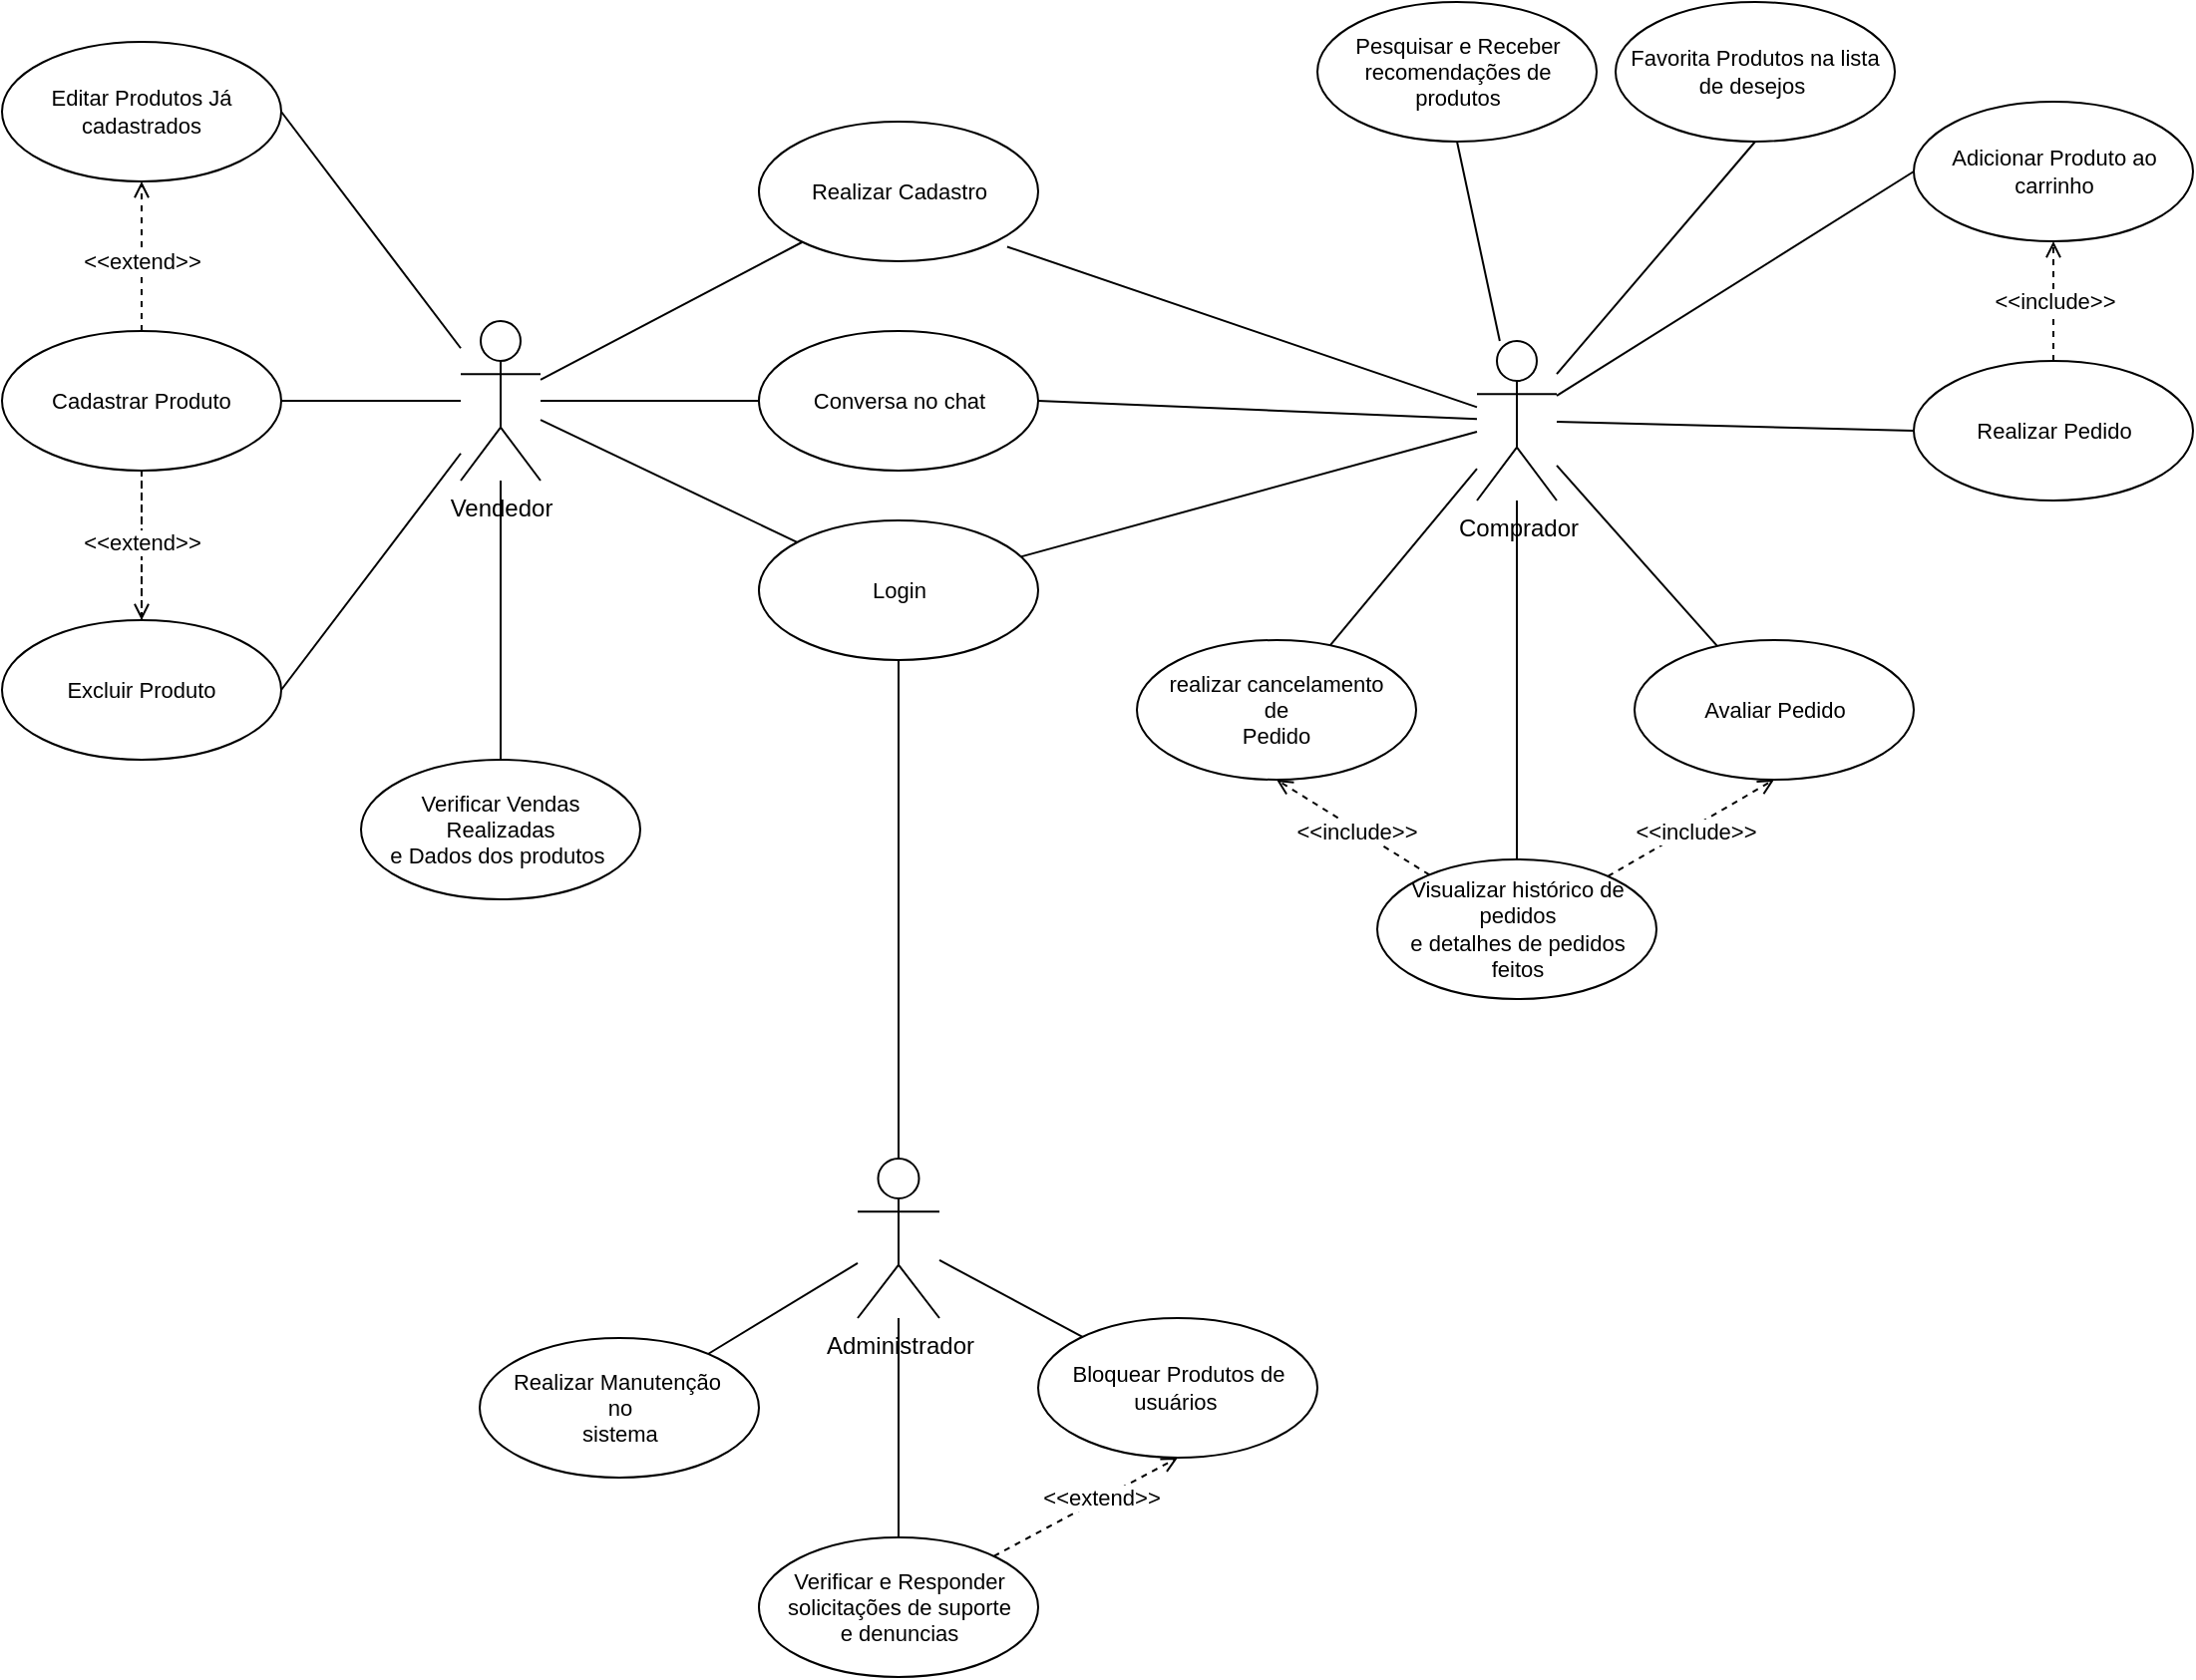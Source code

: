 <mxfile version="21.3.4" type="github">
  <diagram name="Página-1" id="hQvVK7cvd6CQwP3TDFYW">
    <mxGraphModel dx="3149" dy="1293" grid="1" gridSize="10" guides="1" tooltips="1" connect="1" arrows="1" fold="1" page="1" pageScale="1" pageWidth="827" pageHeight="1169" math="0" shadow="0">
      <root>
        <mxCell id="0" />
        <mxCell id="1" parent="0" />
        <mxCell id="j9FKQ9DVJ2H4PCv3UH9r-18" style="edgeStyle=none;shape=connector;rounded=0;orthogonalLoop=1;jettySize=auto;html=1;labelBackgroundColor=default;strokeColor=default;fontFamily=Helvetica;fontSize=11;fontColor=default;endArrow=none;endFill=0;" edge="1" parent="1" source="j9FKQ9DVJ2H4PCv3UH9r-4" target="j9FKQ9DVJ2H4PCv3UH9r-17">
          <mxGeometry relative="1" as="geometry" />
        </mxCell>
        <mxCell id="j9FKQ9DVJ2H4PCv3UH9r-27" style="edgeStyle=none;shape=connector;rounded=0;orthogonalLoop=1;jettySize=auto;html=1;labelBackgroundColor=default;strokeColor=default;fontFamily=Helvetica;fontSize=11;fontColor=default;endArrow=none;endFill=0;" edge="1" parent="1" source="j9FKQ9DVJ2H4PCv3UH9r-4" target="j9FKQ9DVJ2H4PCv3UH9r-22">
          <mxGeometry relative="1" as="geometry" />
        </mxCell>
        <mxCell id="j9FKQ9DVJ2H4PCv3UH9r-28" style="edgeStyle=none;shape=connector;rounded=0;orthogonalLoop=1;jettySize=auto;html=1;entryX=1;entryY=0.5;entryDx=0;entryDy=0;labelBackgroundColor=default;strokeColor=default;fontFamily=Helvetica;fontSize=11;fontColor=default;endArrow=none;endFill=0;" edge="1" parent="1" source="j9FKQ9DVJ2H4PCv3UH9r-4" target="j9FKQ9DVJ2H4PCv3UH9r-23">
          <mxGeometry relative="1" as="geometry" />
        </mxCell>
        <mxCell id="j9FKQ9DVJ2H4PCv3UH9r-29" style="edgeStyle=none;shape=connector;rounded=0;orthogonalLoop=1;jettySize=auto;html=1;entryX=1;entryY=0.5;entryDx=0;entryDy=0;labelBackgroundColor=default;strokeColor=default;fontFamily=Helvetica;fontSize=11;fontColor=default;endArrow=none;endFill=0;" edge="1" parent="1" source="j9FKQ9DVJ2H4PCv3UH9r-4" target="j9FKQ9DVJ2H4PCv3UH9r-20">
          <mxGeometry relative="1" as="geometry" />
        </mxCell>
        <mxCell id="j9FKQ9DVJ2H4PCv3UH9r-42" style="edgeStyle=none;shape=connector;rounded=0;orthogonalLoop=1;jettySize=auto;html=1;entryX=0.5;entryY=0;entryDx=0;entryDy=0;labelBackgroundColor=default;strokeColor=default;fontFamily=Helvetica;fontSize=11;fontColor=default;endArrow=none;endFill=0;" edge="1" parent="1" source="j9FKQ9DVJ2H4PCv3UH9r-4" target="j9FKQ9DVJ2H4PCv3UH9r-41">
          <mxGeometry relative="1" as="geometry" />
        </mxCell>
        <mxCell id="j9FKQ9DVJ2H4PCv3UH9r-59" style="edgeStyle=none;shape=connector;rounded=0;orthogonalLoop=1;jettySize=auto;html=1;entryX=0;entryY=0.5;entryDx=0;entryDy=0;labelBackgroundColor=default;strokeColor=default;fontFamily=Helvetica;fontSize=11;fontColor=default;endArrow=none;endFill=0;" edge="1" parent="1" source="j9FKQ9DVJ2H4PCv3UH9r-4" target="j9FKQ9DVJ2H4PCv3UH9r-58">
          <mxGeometry relative="1" as="geometry" />
        </mxCell>
        <mxCell id="j9FKQ9DVJ2H4PCv3UH9r-4" value="Vendedor" style="shape=umlActor;verticalLabelPosition=bottom;verticalAlign=top;html=1;outlineConnect=0;" vertex="1" parent="1">
          <mxGeometry x="-519" y="210" width="40" height="80" as="geometry" />
        </mxCell>
        <mxCell id="j9FKQ9DVJ2H4PCv3UH9r-5" value="Administrador" style="shape=umlActor;verticalLabelPosition=bottom;verticalAlign=top;html=1;outlineConnect=0;" vertex="1" parent="1">
          <mxGeometry x="-320" y="630" width="41" height="80" as="geometry" />
        </mxCell>
        <mxCell id="j9FKQ9DVJ2H4PCv3UH9r-19" style="edgeStyle=none;shape=connector;rounded=0;orthogonalLoop=1;jettySize=auto;html=1;entryX=0.889;entryY=0.896;entryDx=0;entryDy=0;entryPerimeter=0;labelBackgroundColor=default;strokeColor=default;fontFamily=Helvetica;fontSize=11;fontColor=default;endArrow=none;endFill=0;" edge="1" parent="1" source="j9FKQ9DVJ2H4PCv3UH9r-6" target="j9FKQ9DVJ2H4PCv3UH9r-17">
          <mxGeometry relative="1" as="geometry" />
        </mxCell>
        <mxCell id="j9FKQ9DVJ2H4PCv3UH9r-66" style="edgeStyle=none;shape=connector;rounded=0;orthogonalLoop=1;jettySize=auto;html=1;entryX=0.5;entryY=1;entryDx=0;entryDy=0;labelBackgroundColor=default;strokeColor=default;fontFamily=Helvetica;fontSize=11;fontColor=default;endArrow=none;endFill=0;" edge="1" parent="1" source="j9FKQ9DVJ2H4PCv3UH9r-6" target="j9FKQ9DVJ2H4PCv3UH9r-54">
          <mxGeometry relative="1" as="geometry" />
        </mxCell>
        <mxCell id="j9FKQ9DVJ2H4PCv3UH9r-67" style="edgeStyle=none;shape=connector;rounded=0;orthogonalLoop=1;jettySize=auto;html=1;entryX=0;entryY=0.5;entryDx=0;entryDy=0;labelBackgroundColor=default;strokeColor=default;fontFamily=Helvetica;fontSize=11;fontColor=default;endArrow=none;endFill=0;" edge="1" parent="1" source="j9FKQ9DVJ2H4PCv3UH9r-6" target="j9FKQ9DVJ2H4PCv3UH9r-55">
          <mxGeometry relative="1" as="geometry" />
        </mxCell>
        <mxCell id="j9FKQ9DVJ2H4PCv3UH9r-68" style="edgeStyle=none;shape=connector;rounded=0;orthogonalLoop=1;jettySize=auto;html=1;entryX=0;entryY=0.5;entryDx=0;entryDy=0;labelBackgroundColor=default;strokeColor=default;fontFamily=Helvetica;fontSize=11;fontColor=default;endArrow=none;endFill=0;" edge="1" parent="1" source="j9FKQ9DVJ2H4PCv3UH9r-6" target="j9FKQ9DVJ2H4PCv3UH9r-56">
          <mxGeometry relative="1" as="geometry" />
        </mxCell>
        <mxCell id="j9FKQ9DVJ2H4PCv3UH9r-81" style="edgeStyle=none;shape=connector;rounded=0;orthogonalLoop=1;jettySize=auto;html=1;entryX=1;entryY=0.5;entryDx=0;entryDy=0;labelBackgroundColor=default;strokeColor=default;fontFamily=Helvetica;fontSize=11;fontColor=default;endArrow=none;endFill=0;" edge="1" parent="1" source="j9FKQ9DVJ2H4PCv3UH9r-6" target="j9FKQ9DVJ2H4PCv3UH9r-58">
          <mxGeometry relative="1" as="geometry" />
        </mxCell>
        <mxCell id="j9FKQ9DVJ2H4PCv3UH9r-82" style="edgeStyle=none;shape=connector;rounded=0;orthogonalLoop=1;jettySize=auto;html=1;entryX=0.5;entryY=1;entryDx=0;entryDy=0;labelBackgroundColor=default;strokeColor=default;fontFamily=Helvetica;fontSize=11;fontColor=default;endArrow=none;endFill=0;" edge="1" parent="1" source="j9FKQ9DVJ2H4PCv3UH9r-6" target="j9FKQ9DVJ2H4PCv3UH9r-52">
          <mxGeometry relative="1" as="geometry" />
        </mxCell>
        <mxCell id="j9FKQ9DVJ2H4PCv3UH9r-89" style="edgeStyle=none;shape=connector;rounded=0;orthogonalLoop=1;jettySize=auto;html=1;labelBackgroundColor=default;strokeColor=default;fontFamily=Helvetica;fontSize=11;fontColor=default;endArrow=none;endFill=0;" edge="1" parent="1" source="j9FKQ9DVJ2H4PCv3UH9r-6" target="j9FKQ9DVJ2H4PCv3UH9r-70">
          <mxGeometry relative="1" as="geometry" />
        </mxCell>
        <mxCell id="j9FKQ9DVJ2H4PCv3UH9r-6" value="Comprador" style="shape=umlActor;verticalLabelPosition=bottom;verticalAlign=top;html=1;outlineConnect=0;" vertex="1" parent="1">
          <mxGeometry x="-9.5" y="220" width="40" height="80" as="geometry" />
        </mxCell>
        <mxCell id="j9FKQ9DVJ2H4PCv3UH9r-14" style="edgeStyle=none;shape=connector;rounded=0;orthogonalLoop=1;jettySize=auto;html=1;labelBackgroundColor=default;strokeColor=default;fontFamily=Helvetica;fontSize=11;fontColor=default;endArrow=none;endFill=0;" edge="1" parent="1" source="j9FKQ9DVJ2H4PCv3UH9r-13" target="j9FKQ9DVJ2H4PCv3UH9r-6">
          <mxGeometry relative="1" as="geometry" />
        </mxCell>
        <mxCell id="j9FKQ9DVJ2H4PCv3UH9r-15" style="edgeStyle=none;shape=connector;rounded=0;orthogonalLoop=1;jettySize=auto;html=1;labelBackgroundColor=default;strokeColor=default;fontFamily=Helvetica;fontSize=11;fontColor=default;endArrow=none;endFill=0;" edge="1" parent="1" source="j9FKQ9DVJ2H4PCv3UH9r-13" target="j9FKQ9DVJ2H4PCv3UH9r-4">
          <mxGeometry relative="1" as="geometry" />
        </mxCell>
        <mxCell id="j9FKQ9DVJ2H4PCv3UH9r-16" style="edgeStyle=none;shape=connector;rounded=0;orthogonalLoop=1;jettySize=auto;html=1;labelBackgroundColor=default;strokeColor=default;fontFamily=Helvetica;fontSize=11;fontColor=default;endArrow=none;endFill=0;" edge="1" parent="1" source="j9FKQ9DVJ2H4PCv3UH9r-13" target="j9FKQ9DVJ2H4PCv3UH9r-5">
          <mxGeometry relative="1" as="geometry" />
        </mxCell>
        <mxCell id="j9FKQ9DVJ2H4PCv3UH9r-13" value="Login" style="ellipse;whiteSpace=wrap;html=1;fontFamily=Helvetica;fontSize=11;fontColor=default;" vertex="1" parent="1">
          <mxGeometry x="-369.5" y="310" width="140" height="70" as="geometry" />
        </mxCell>
        <mxCell id="j9FKQ9DVJ2H4PCv3UH9r-17" value="Realizar Cadastro" style="ellipse;whiteSpace=wrap;html=1;fontFamily=Helvetica;fontSize=11;fontColor=default;" vertex="1" parent="1">
          <mxGeometry x="-369.5" y="110" width="140" height="70" as="geometry" />
        </mxCell>
        <mxCell id="j9FKQ9DVJ2H4PCv3UH9r-34" style="edgeStyle=none;shape=connector;rounded=0;orthogonalLoop=1;jettySize=auto;html=1;exitX=0.5;exitY=0;exitDx=0;exitDy=0;labelBackgroundColor=default;strokeColor=default;fontFamily=Helvetica;fontSize=11;fontColor=default;endArrow=open;endFill=0;dashed=1;" edge="1" parent="1" source="j9FKQ9DVJ2H4PCv3UH9r-20">
          <mxGeometry relative="1" as="geometry">
            <mxPoint x="-679" y="360" as="targetPoint" />
            <Array as="points">
              <mxPoint x="-679" y="360" />
              <mxPoint x="-679" y="280" />
            </Array>
          </mxGeometry>
        </mxCell>
        <mxCell id="j9FKQ9DVJ2H4PCv3UH9r-40" value="&amp;lt;&amp;lt;extend&amp;gt;&amp;gt;" style="edgeLabel;html=1;align=center;verticalAlign=middle;resizable=0;points=[];fontSize=11;fontFamily=Helvetica;fontColor=default;" vertex="1" connectable="0" parent="j9FKQ9DVJ2H4PCv3UH9r-34">
          <mxGeometry x="0.631" y="1" relative="1" as="geometry">
            <mxPoint x="-1" y="-10" as="offset" />
          </mxGeometry>
        </mxCell>
        <mxCell id="j9FKQ9DVJ2H4PCv3UH9r-20" value="Excluir Produto" style="ellipse;whiteSpace=wrap;html=1;fontFamily=Helvetica;fontSize=11;fontColor=default;" vertex="1" parent="1">
          <mxGeometry x="-749" y="360" width="140" height="70" as="geometry" />
        </mxCell>
        <mxCell id="j9FKQ9DVJ2H4PCv3UH9r-25" style="edgeStyle=none;shape=connector;rounded=0;orthogonalLoop=1;jettySize=auto;html=1;entryX=0.5;entryY=1;entryDx=0;entryDy=0;labelBackgroundColor=default;strokeColor=default;fontFamily=Helvetica;fontSize=11;fontColor=default;endArrow=open;endFill=0;dashed=1;" edge="1" parent="1" source="j9FKQ9DVJ2H4PCv3UH9r-22" target="j9FKQ9DVJ2H4PCv3UH9r-23">
          <mxGeometry relative="1" as="geometry">
            <Array as="points">
              <mxPoint x="-679" y="180" />
            </Array>
          </mxGeometry>
        </mxCell>
        <mxCell id="j9FKQ9DVJ2H4PCv3UH9r-39" value="&amp;lt;&amp;lt;extend&amp;gt;&amp;gt;" style="edgeLabel;html=1;align=center;verticalAlign=middle;resizable=0;points=[];fontSize=11;fontFamily=Helvetica;fontColor=default;" vertex="1" connectable="0" parent="j9FKQ9DVJ2H4PCv3UH9r-25">
          <mxGeometry x="-0.333" relative="1" as="geometry">
            <mxPoint y="-10" as="offset" />
          </mxGeometry>
        </mxCell>
        <mxCell id="j9FKQ9DVJ2H4PCv3UH9r-22" value="Cadastrar Produto" style="ellipse;whiteSpace=wrap;html=1;fontFamily=Helvetica;fontSize=11;fontColor=default;" vertex="1" parent="1">
          <mxGeometry x="-749" y="215" width="140" height="70" as="geometry" />
        </mxCell>
        <mxCell id="j9FKQ9DVJ2H4PCv3UH9r-23" value="Editar Produtos Já cadastrados" style="ellipse;whiteSpace=wrap;html=1;fontFamily=Helvetica;fontSize=11;fontColor=default;" vertex="1" parent="1">
          <mxGeometry x="-749" y="70" width="140" height="70" as="geometry" />
        </mxCell>
        <mxCell id="j9FKQ9DVJ2H4PCv3UH9r-41" value="Verificar Vendas &lt;br&gt;Realizadas&lt;br&gt;e Dados dos produtos&amp;nbsp;" style="ellipse;whiteSpace=wrap;html=1;fontFamily=Helvetica;fontSize=11;fontColor=default;" vertex="1" parent="1">
          <mxGeometry x="-569" y="430" width="140" height="70" as="geometry" />
        </mxCell>
        <mxCell id="j9FKQ9DVJ2H4PCv3UH9r-46" style="edgeStyle=none;shape=connector;rounded=0;orthogonalLoop=1;jettySize=auto;html=1;labelBackgroundColor=default;strokeColor=default;fontFamily=Helvetica;fontSize=11;fontColor=default;endArrow=none;endFill=0;" edge="1" parent="1" source="j9FKQ9DVJ2H4PCv3UH9r-43" target="j9FKQ9DVJ2H4PCv3UH9r-5">
          <mxGeometry relative="1" as="geometry" />
        </mxCell>
        <mxCell id="j9FKQ9DVJ2H4PCv3UH9r-43" value="Realizar Manutenção&amp;nbsp;&lt;br&gt;no&lt;br&gt;sistema" style="ellipse;whiteSpace=wrap;html=1;fontFamily=Helvetica;fontSize=11;fontColor=default;" vertex="1" parent="1">
          <mxGeometry x="-509.5" y="720" width="140" height="70" as="geometry" />
        </mxCell>
        <mxCell id="j9FKQ9DVJ2H4PCv3UH9r-45" style="edgeStyle=none;shape=connector;rounded=0;orthogonalLoop=1;jettySize=auto;html=1;labelBackgroundColor=default;strokeColor=default;fontFamily=Helvetica;fontSize=11;fontColor=default;endArrow=none;endFill=0;" edge="1" parent="1" source="j9FKQ9DVJ2H4PCv3UH9r-44" target="j9FKQ9DVJ2H4PCv3UH9r-5">
          <mxGeometry relative="1" as="geometry" />
        </mxCell>
        <mxCell id="j9FKQ9DVJ2H4PCv3UH9r-49" style="edgeStyle=none;shape=connector;rounded=0;orthogonalLoop=1;jettySize=auto;html=1;entryX=0.5;entryY=1;entryDx=0;entryDy=0;labelBackgroundColor=default;strokeColor=default;fontFamily=Helvetica;fontSize=11;fontColor=default;endArrow=open;endFill=0;dashed=1;" edge="1" parent="1" source="j9FKQ9DVJ2H4PCv3UH9r-44" target="j9FKQ9DVJ2H4PCv3UH9r-47">
          <mxGeometry relative="1" as="geometry" />
        </mxCell>
        <mxCell id="j9FKQ9DVJ2H4PCv3UH9r-50" value="&amp;lt;&amp;lt;extend&amp;gt;&amp;gt;" style="edgeLabel;html=1;align=center;verticalAlign=middle;resizable=0;points=[];fontSize=11;fontFamily=Helvetica;fontColor=default;" vertex="1" connectable="0" parent="j9FKQ9DVJ2H4PCv3UH9r-49">
          <mxGeometry x="-0.543" y="2" relative="1" as="geometry">
            <mxPoint x="33" y="-17" as="offset" />
          </mxGeometry>
        </mxCell>
        <mxCell id="j9FKQ9DVJ2H4PCv3UH9r-44" value="Verificar e Responder&lt;br&gt;solicitações de suporte&lt;br&gt;e denuncias" style="ellipse;whiteSpace=wrap;html=1;fontFamily=Helvetica;fontSize=11;fontColor=default;" vertex="1" parent="1">
          <mxGeometry x="-369.5" y="820" width="140" height="70" as="geometry" />
        </mxCell>
        <mxCell id="j9FKQ9DVJ2H4PCv3UH9r-48" style="edgeStyle=none;shape=connector;rounded=0;orthogonalLoop=1;jettySize=auto;html=1;labelBackgroundColor=default;strokeColor=default;fontFamily=Helvetica;fontSize=11;fontColor=default;endArrow=none;endFill=0;" edge="1" parent="1" source="j9FKQ9DVJ2H4PCv3UH9r-47" target="j9FKQ9DVJ2H4PCv3UH9r-5">
          <mxGeometry relative="1" as="geometry" />
        </mxCell>
        <mxCell id="j9FKQ9DVJ2H4PCv3UH9r-47" value="Bloquear Produtos de usuários&amp;nbsp;" style="ellipse;whiteSpace=wrap;html=1;fontFamily=Helvetica;fontSize=11;fontColor=default;" vertex="1" parent="1">
          <mxGeometry x="-229.5" y="710" width="140" height="70" as="geometry" />
        </mxCell>
        <mxCell id="j9FKQ9DVJ2H4PCv3UH9r-52" value="Pesquisar e Receber recomendações de produtos" style="ellipse;whiteSpace=wrap;html=1;fontFamily=Helvetica;fontSize=11;fontColor=default;" vertex="1" parent="1">
          <mxGeometry x="-89.5" y="50" width="140" height="70" as="geometry" />
        </mxCell>
        <mxCell id="j9FKQ9DVJ2H4PCv3UH9r-54" value="Favorita Produtos na lista de desejos&amp;nbsp;" style="ellipse;whiteSpace=wrap;html=1;fontFamily=Helvetica;fontSize=11;fontColor=default;" vertex="1" parent="1">
          <mxGeometry x="60" y="50" width="140" height="70" as="geometry" />
        </mxCell>
        <mxCell id="j9FKQ9DVJ2H4PCv3UH9r-55" value="Adicionar Produto ao carrinho" style="ellipse;whiteSpace=wrap;html=1;fontFamily=Helvetica;fontSize=11;fontColor=default;" vertex="1" parent="1">
          <mxGeometry x="209.5" y="100" width="140" height="70" as="geometry" />
        </mxCell>
        <mxCell id="j9FKQ9DVJ2H4PCv3UH9r-61" style="edgeStyle=none;shape=connector;rounded=0;orthogonalLoop=1;jettySize=auto;html=1;entryX=0.5;entryY=1;entryDx=0;entryDy=0;labelBackgroundColor=default;strokeColor=default;fontFamily=Helvetica;fontSize=11;fontColor=default;endArrow=open;endFill=0;dashed=1;" edge="1" parent="1" source="j9FKQ9DVJ2H4PCv3UH9r-56" target="j9FKQ9DVJ2H4PCv3UH9r-55">
          <mxGeometry relative="1" as="geometry" />
        </mxCell>
        <mxCell id="j9FKQ9DVJ2H4PCv3UH9r-63" value="&amp;lt;&amp;lt;include&amp;gt;&amp;gt;" style="edgeLabel;html=1;align=center;verticalAlign=middle;resizable=0;points=[];fontSize=11;fontFamily=Helvetica;fontColor=default;" vertex="1" connectable="0" parent="j9FKQ9DVJ2H4PCv3UH9r-61">
          <mxGeometry x="0.397" relative="1" as="geometry">
            <mxPoint y="12" as="offset" />
          </mxGeometry>
        </mxCell>
        <mxCell id="j9FKQ9DVJ2H4PCv3UH9r-56" value="Realizar Pedido" style="ellipse;whiteSpace=wrap;html=1;fontFamily=Helvetica;fontSize=11;fontColor=default;" vertex="1" parent="1">
          <mxGeometry x="209.5" y="230" width="140" height="70" as="geometry" />
        </mxCell>
        <mxCell id="j9FKQ9DVJ2H4PCv3UH9r-86" style="edgeStyle=none;shape=connector;rounded=0;orthogonalLoop=1;jettySize=auto;html=1;labelBackgroundColor=default;strokeColor=default;fontFamily=Helvetica;fontSize=11;fontColor=default;endArrow=none;endFill=0;" edge="1" parent="1" source="j9FKQ9DVJ2H4PCv3UH9r-57" target="j9FKQ9DVJ2H4PCv3UH9r-6">
          <mxGeometry relative="1" as="geometry" />
        </mxCell>
        <mxCell id="j9FKQ9DVJ2H4PCv3UH9r-90" style="edgeStyle=none;shape=connector;rounded=0;orthogonalLoop=1;jettySize=auto;html=1;entryX=0.5;entryY=1;entryDx=0;entryDy=0;labelBackgroundColor=default;strokeColor=default;fontFamily=Helvetica;fontSize=11;fontColor=default;endArrow=open;endFill=0;dashed=1;" edge="1" parent="1" source="j9FKQ9DVJ2H4PCv3UH9r-57" target="j9FKQ9DVJ2H4PCv3UH9r-71">
          <mxGeometry relative="1" as="geometry" />
        </mxCell>
        <mxCell id="j9FKQ9DVJ2H4PCv3UH9r-92" value="&amp;lt;&amp;lt;include&amp;gt;&amp;gt;" style="edgeLabel;html=1;align=center;verticalAlign=middle;resizable=0;points=[];fontSize=11;fontFamily=Helvetica;fontColor=default;" vertex="1" connectable="0" parent="j9FKQ9DVJ2H4PCv3UH9r-90">
          <mxGeometry x="-0.378" relative="1" as="geometry">
            <mxPoint x="18" y="-8" as="offset" />
          </mxGeometry>
        </mxCell>
        <mxCell id="j9FKQ9DVJ2H4PCv3UH9r-91" style="edgeStyle=none;shape=connector;rounded=0;orthogonalLoop=1;jettySize=auto;html=1;entryX=0.5;entryY=1;entryDx=0;entryDy=0;labelBackgroundColor=default;strokeColor=default;fontFamily=Helvetica;fontSize=11;fontColor=default;endArrow=open;endFill=0;startArrow=none;startFill=0;dashed=1;" edge="1" parent="1" source="j9FKQ9DVJ2H4PCv3UH9r-57" target="j9FKQ9DVJ2H4PCv3UH9r-70">
          <mxGeometry relative="1" as="geometry" />
        </mxCell>
        <mxCell id="j9FKQ9DVJ2H4PCv3UH9r-93" value="&amp;lt;&amp;lt;include&amp;gt;&amp;gt;" style="edgeLabel;html=1;align=center;verticalAlign=middle;resizable=0;points=[];fontSize=11;fontFamily=Helvetica;fontColor=default;" vertex="1" connectable="0" parent="j9FKQ9DVJ2H4PCv3UH9r-91">
          <mxGeometry x="-0.232" y="1" relative="1" as="geometry">
            <mxPoint x="-7" y="-5" as="offset" />
          </mxGeometry>
        </mxCell>
        <mxCell id="j9FKQ9DVJ2H4PCv3UH9r-57" value="Visualizar histórico de pedidos&lt;br&gt;e detalhes de pedidos&lt;br&gt;feitos" style="ellipse;whiteSpace=wrap;html=1;fontFamily=Helvetica;fontSize=11;fontColor=default;" vertex="1" parent="1">
          <mxGeometry x="-59.5" y="480" width="140" height="70" as="geometry" />
        </mxCell>
        <mxCell id="j9FKQ9DVJ2H4PCv3UH9r-58" value="Conversa no chat" style="ellipse;whiteSpace=wrap;html=1;fontFamily=Helvetica;fontSize=11;fontColor=default;" vertex="1" parent="1">
          <mxGeometry x="-369.5" y="215" width="140" height="70" as="geometry" />
        </mxCell>
        <mxCell id="j9FKQ9DVJ2H4PCv3UH9r-70" value="realizar cancelamento&lt;br&gt;&amp;nbsp;de&amp;nbsp; &lt;br&gt;Pedido" style="ellipse;whiteSpace=wrap;html=1;fontFamily=Helvetica;fontSize=11;fontColor=default;" vertex="1" parent="1">
          <mxGeometry x="-180" y="370" width="140" height="70" as="geometry" />
        </mxCell>
        <mxCell id="j9FKQ9DVJ2H4PCv3UH9r-85" style="edgeStyle=none;shape=connector;rounded=0;orthogonalLoop=1;jettySize=auto;html=1;labelBackgroundColor=default;strokeColor=default;fontFamily=Helvetica;fontSize=11;fontColor=default;endArrow=none;endFill=0;" edge="1" parent="1" source="j9FKQ9DVJ2H4PCv3UH9r-71" target="j9FKQ9DVJ2H4PCv3UH9r-6">
          <mxGeometry relative="1" as="geometry" />
        </mxCell>
        <mxCell id="j9FKQ9DVJ2H4PCv3UH9r-71" value="Avaliar Pedido" style="ellipse;whiteSpace=wrap;html=1;fontFamily=Helvetica;fontSize=11;fontColor=default;" vertex="1" parent="1">
          <mxGeometry x="69.5" y="370" width="140" height="70" as="geometry" />
        </mxCell>
      </root>
    </mxGraphModel>
  </diagram>
</mxfile>
